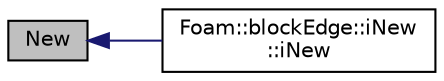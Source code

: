 digraph "New"
{
  bgcolor="transparent";
  edge [fontname="Helvetica",fontsize="10",labelfontname="Helvetica",labelfontsize="10"];
  node [fontname="Helvetica",fontsize="10",shape=record];
  rankdir="LR";
  Node1 [label="New",height=0.2,width=0.4,color="black", fillcolor="grey75", style="filled" fontcolor="black"];
  Node1 -> Node2 [dir="back",color="midnightblue",fontsize="10",style="solid",fontname="Helvetica"];
  Node2 [label="Foam::blockEdge::iNew\l::iNew",height=0.2,width=0.4,color="black",URL="$classFoam_1_1blockEdge_1_1iNew.html#aaa7e2ab8a83b7d0fb3a774b39f4b0526"];
}
